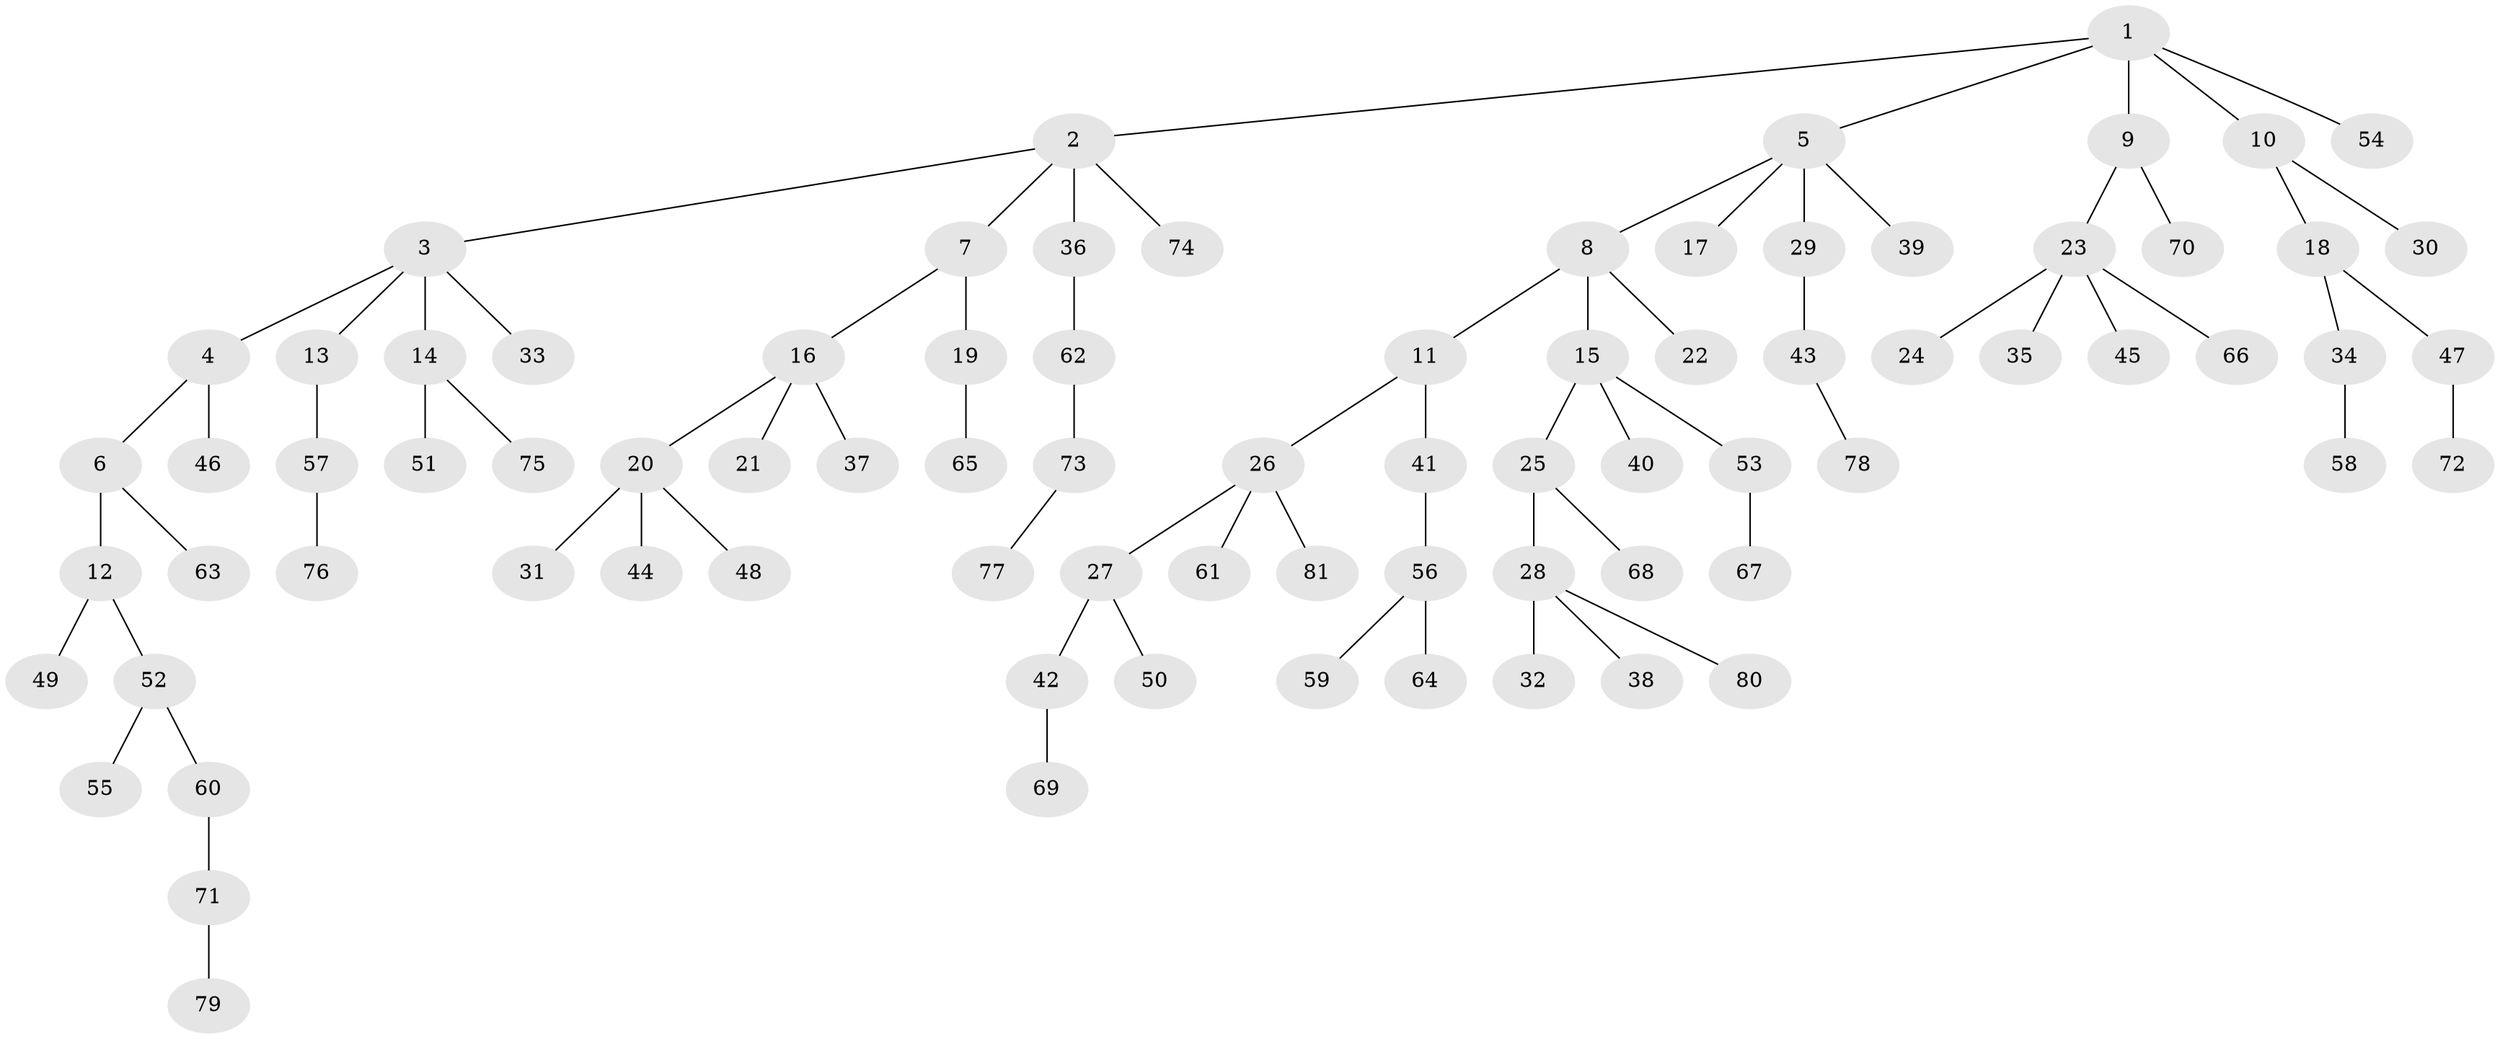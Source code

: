 // coarse degree distribution, {8: 0.017857142857142856, 6: 0.017857142857142856, 5: 0.017857142857142856, 3: 0.23214285714285715, 4: 0.03571428571428571, 2: 0.10714285714285714, 1: 0.5714285714285714}
// Generated by graph-tools (version 1.1) at 2025/19/03/04/25 18:19:21]
// undirected, 81 vertices, 80 edges
graph export_dot {
graph [start="1"]
  node [color=gray90,style=filled];
  1;
  2;
  3;
  4;
  5;
  6;
  7;
  8;
  9;
  10;
  11;
  12;
  13;
  14;
  15;
  16;
  17;
  18;
  19;
  20;
  21;
  22;
  23;
  24;
  25;
  26;
  27;
  28;
  29;
  30;
  31;
  32;
  33;
  34;
  35;
  36;
  37;
  38;
  39;
  40;
  41;
  42;
  43;
  44;
  45;
  46;
  47;
  48;
  49;
  50;
  51;
  52;
  53;
  54;
  55;
  56;
  57;
  58;
  59;
  60;
  61;
  62;
  63;
  64;
  65;
  66;
  67;
  68;
  69;
  70;
  71;
  72;
  73;
  74;
  75;
  76;
  77;
  78;
  79;
  80;
  81;
  1 -- 2;
  1 -- 5;
  1 -- 9;
  1 -- 10;
  1 -- 54;
  2 -- 3;
  2 -- 7;
  2 -- 36;
  2 -- 74;
  3 -- 4;
  3 -- 13;
  3 -- 14;
  3 -- 33;
  4 -- 6;
  4 -- 46;
  5 -- 8;
  5 -- 17;
  5 -- 29;
  5 -- 39;
  6 -- 12;
  6 -- 63;
  7 -- 16;
  7 -- 19;
  8 -- 11;
  8 -- 15;
  8 -- 22;
  9 -- 23;
  9 -- 70;
  10 -- 18;
  10 -- 30;
  11 -- 26;
  11 -- 41;
  12 -- 49;
  12 -- 52;
  13 -- 57;
  14 -- 51;
  14 -- 75;
  15 -- 25;
  15 -- 40;
  15 -- 53;
  16 -- 20;
  16 -- 21;
  16 -- 37;
  18 -- 34;
  18 -- 47;
  19 -- 65;
  20 -- 31;
  20 -- 44;
  20 -- 48;
  23 -- 24;
  23 -- 35;
  23 -- 45;
  23 -- 66;
  25 -- 28;
  25 -- 68;
  26 -- 27;
  26 -- 61;
  26 -- 81;
  27 -- 42;
  27 -- 50;
  28 -- 32;
  28 -- 38;
  28 -- 80;
  29 -- 43;
  34 -- 58;
  36 -- 62;
  41 -- 56;
  42 -- 69;
  43 -- 78;
  47 -- 72;
  52 -- 55;
  52 -- 60;
  53 -- 67;
  56 -- 59;
  56 -- 64;
  57 -- 76;
  60 -- 71;
  62 -- 73;
  71 -- 79;
  73 -- 77;
}
